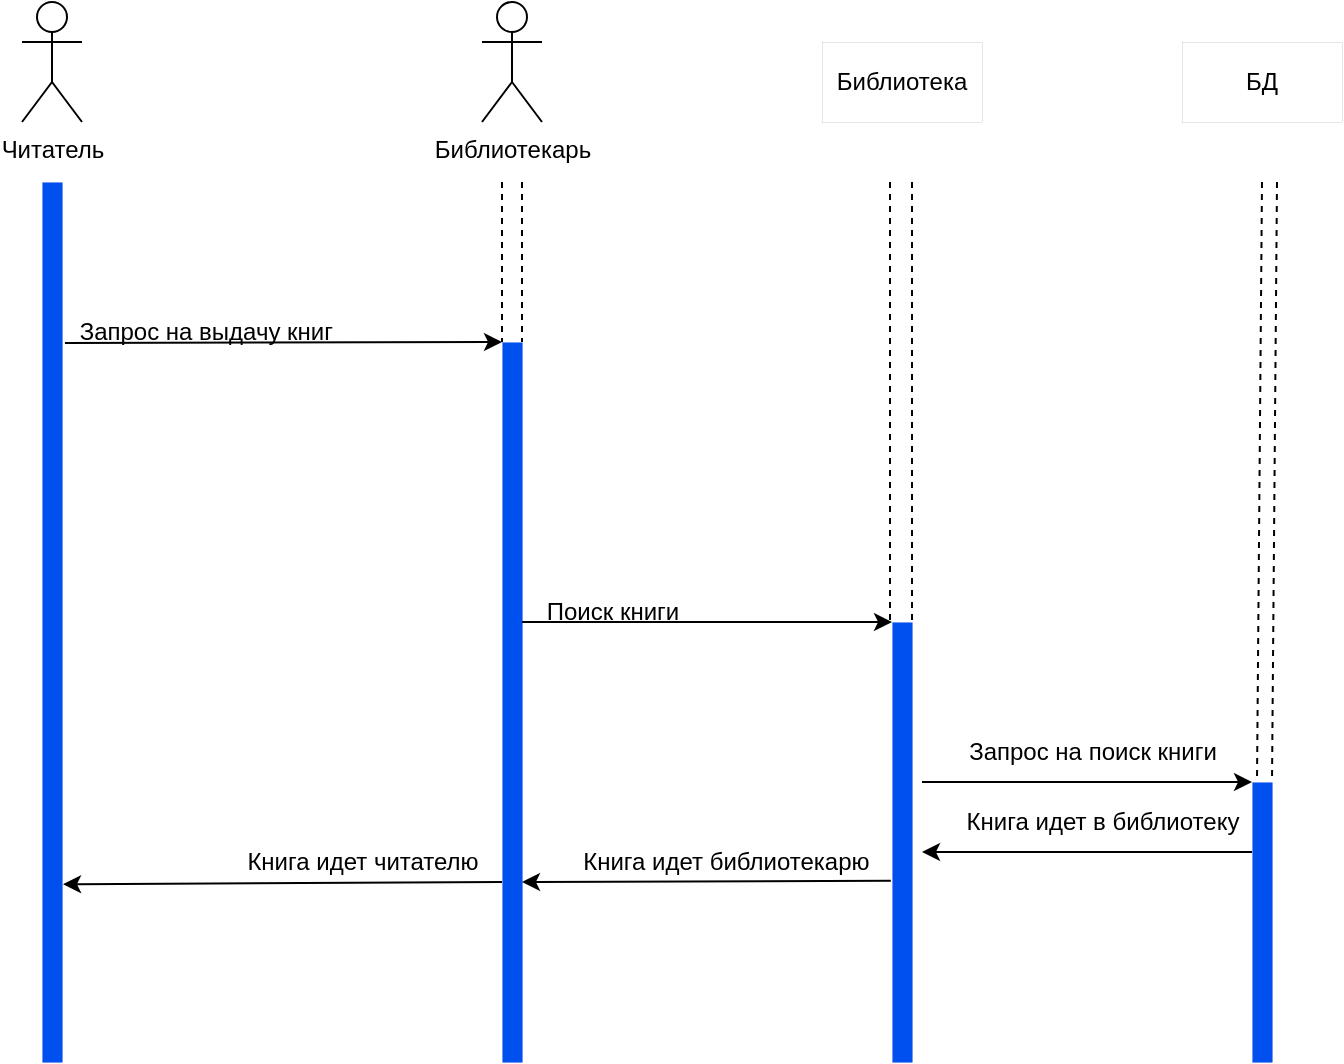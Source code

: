 <mxfile version="20.5.3" type="device"><diagram id="J9pDN-krVQDyBdG3WIbg" name="Страница 1"><mxGraphModel dx="1448" dy="930" grid="1" gridSize="10" guides="1" tooltips="1" connect="1" arrows="1" fold="1" page="1" pageScale="1" pageWidth="827" pageHeight="1169" math="0" shadow="0"><root><mxCell id="0"/><mxCell id="1" parent="0"/><mxCell id="us4V_KwvhH-Qt372G2eR-1" value="Читатель&lt;br&gt;" style="shape=umlActor;verticalLabelPosition=bottom;verticalAlign=top;html=1;outlineConnect=0;" parent="1" vertex="1"><mxGeometry x="120" y="70" width="30" height="60" as="geometry"/></mxCell><mxCell id="us4V_KwvhH-Qt372G2eR-2" value="" style="rounded=0;whiteSpace=wrap;html=1;fillColor=#0050ef;strokeColor=#001DBC;strokeWidth=0;fontColor=#ffffff;" parent="1" vertex="1"><mxGeometry x="130" y="160" width="10" height="440" as="geometry"/></mxCell><mxCell id="us4V_KwvhH-Qt372G2eR-3" value="Библиотека" style="rounded=0;whiteSpace=wrap;html=1;strokeWidth=0;" parent="1" vertex="1"><mxGeometry x="520" y="90" width="80" height="40" as="geometry"/></mxCell><mxCell id="us4V_KwvhH-Qt372G2eR-4" value="&lt;span style=&quot;color: rgba(0, 0, 0, 0); font-family: monospace; font-size: 0px; text-align: start;&quot;&gt;%3CmxGraphModel%3E%3Croot%3E%3CmxCell%20id%3D%220%22%2F%3E%3CmxCell%20id%3D%221%22%20parent%3D%220%22%2F%3E%3CmxCell%20id%3D%222%22%20value%3D%221.2.%20%D0%9A%D0%BD%D0%B8%D0%B3%D0%B0%20%D0%B8%D0%B4%D0%B5%D1%82%20%D0%B1%D0%B8%D0%B1%D0%BB%D0%B8%D0%BE%D1%82%D0%B5%D0%BA%D0%B0%D1%80%D1%8E%22%20style%3D%22text%3Bhtml%3D1%3Balign%3Dcenter%3BverticalAlign%3Dmiddle%3Bresizable%3D0%3Bpoints%3D%5B%5D%3Bautosize%3D1%3BstrokeColor%3Dnone%3BfillColor%3Dnone%3B%22%20vertex%3D%221%22%20parent%3D%221%22%3E%3CmxGeometry%20x%3D%22375%22%20y%3D%22485%22%20width%3D%22190%22%20height%3D%2230%22%20as%3D%22geometry%22%2F%3E%3C%2FmxCell%3E%3C%2Froot%3E%3C%2FmxGraphModel%3E&lt;/span&gt;&lt;span style=&quot;color: rgba(0, 0, 0, 0); font-family: monospace; font-size: 0px; text-align: start;&quot;&gt;%3CmxGraphModel%3E%3Croot%3E%3CmxCell%20id%3D%220%22%2F%3E%3CmxCell%20id%3D%221%22%20parent%3D%220%22%2F%3E%3CmxCell%20id%3D%222%22%20value%3D%221.2.%20%D0%9A%D0%BD%D0%B8%D0%B3%D0%B0%20%D0%B8%D0%B4%D0%B5%D1%82%20%D0%B1%D0%B8%D0%B1%D0%BB%D0%B8%D0%BE%D1%82%D0%B5%D0%BA%D0%B0%D1%80%D1%8E%22%20style%3D%22text%3Bhtml%3D1%3Balign%3Dcenter%3BverticalAlign%3Dmiddle%3Bresizable%3D0%3Bpoints%3D%5B%5D%3Bautosize%3D1%3BstrokeColor%3Dnone%3BfillColor%3Dnone%3B%22%20vertex%3D%221%22%20parent%3D%221%22%3E%3CmxGeometry%20x%3D%22375%22%20y%3D%22485%22%20width%3D%22190%22%20height%3D%2230%22%20as%3D%22geometry%22%2F%3E%3C%2FmxCell%3E%3C%2Froot%3E%3C%2FmxGraphModel%3E&lt;/span&gt;" style="rounded=0;whiteSpace=wrap;html=1;fillColor=#0050ef;strokeColor=#001DBC;strokeWidth=0;fontColor=#ffffff;" parent="1" vertex="1"><mxGeometry x="555" y="380" width="10" height="220" as="geometry"/></mxCell><mxCell id="us4V_KwvhH-Qt372G2eR-5" value="" style="rounded=0;whiteSpace=wrap;html=1;fillColor=#0050ef;strokeColor=#001DBC;strokeWidth=0;fontColor=#ffffff;" parent="1" vertex="1"><mxGeometry x="360" y="240" width="10" height="360" as="geometry"/></mxCell><mxCell id="us4V_KwvhH-Qt372G2eR-6" value="Библиотекарь&lt;br&gt;" style="shape=umlActor;verticalLabelPosition=bottom;verticalAlign=top;html=1;outlineConnect=0;" parent="1" vertex="1"><mxGeometry x="350" y="70" width="30" height="60" as="geometry"/></mxCell><mxCell id="us4V_KwvhH-Qt372G2eR-7" value="" style="endArrow=classic;html=1;rounded=0;exitX=1.147;exitY=0.183;exitDx=0;exitDy=0;entryX=0;entryY=0;entryDx=0;entryDy=0;exitPerimeter=0;" parent="1" source="us4V_KwvhH-Qt372G2eR-2" target="us4V_KwvhH-Qt372G2eR-5" edge="1"><mxGeometry width="50" height="50" relative="1" as="geometry"><mxPoint x="420" y="400" as="sourcePoint"/><mxPoint x="470" y="350" as="targetPoint"/></mxGeometry></mxCell><mxCell id="us4V_KwvhH-Qt372G2eR-8" value="&amp;nbsp;Запрос на выдачу книг" style="text;html=1;align=center;verticalAlign=middle;resizable=0;points=[];autosize=1;strokeColor=none;fillColor=none;" parent="1" vertex="1"><mxGeometry x="135" y="220" width="150" height="30" as="geometry"/></mxCell><mxCell id="us4V_KwvhH-Qt372G2eR-9" value="" style="endArrow=classic;html=1;rounded=0;entryX=0;entryY=0;entryDx=0;entryDy=0;" parent="1" target="us4V_KwvhH-Qt372G2eR-4" edge="1"><mxGeometry width="50" height="50" relative="1" as="geometry"><mxPoint x="370" y="380" as="sourcePoint"/><mxPoint x="360" y="340" as="targetPoint"/></mxGeometry></mxCell><mxCell id="us4V_KwvhH-Qt372G2eR-11" value="Поиск книги" style="text;html=1;align=center;verticalAlign=middle;resizable=0;points=[];autosize=1;strokeColor=none;fillColor=none;" parent="1" vertex="1"><mxGeometry x="370" y="360" width="90" height="30" as="geometry"/></mxCell><mxCell id="us4V_KwvhH-Qt372G2eR-12" value="" style="endArrow=classic;html=1;rounded=0;entryX=1;entryY=0.75;entryDx=0;entryDy=0;exitX=-0.058;exitY=0.588;exitDx=0;exitDy=0;exitPerimeter=0;" parent="1" source="us4V_KwvhH-Qt372G2eR-4" target="us4V_KwvhH-Qt372G2eR-5" edge="1"><mxGeometry width="50" height="50" relative="1" as="geometry"><mxPoint x="310" y="570" as="sourcePoint"/><mxPoint x="360" y="520" as="targetPoint"/></mxGeometry></mxCell><mxCell id="us4V_KwvhH-Qt372G2eR-13" value="&amp;nbsp;Книга идет библиотекарю" style="text;html=1;align=center;verticalAlign=middle;resizable=0;points=[];autosize=1;strokeColor=none;fillColor=none;" parent="1" vertex="1"><mxGeometry x="385" y="485" width="170" height="30" as="geometry"/></mxCell><mxCell id="us4V_KwvhH-Qt372G2eR-14" value="" style="endArrow=classic;html=1;rounded=0;exitX=0;exitY=0.75;exitDx=0;exitDy=0;entryX=1.053;entryY=0.798;entryDx=0;entryDy=0;entryPerimeter=0;" parent="1" source="us4V_KwvhH-Qt372G2eR-5" target="us4V_KwvhH-Qt372G2eR-2" edge="1"><mxGeometry width="50" height="50" relative="1" as="geometry"><mxPoint x="310" y="450" as="sourcePoint"/><mxPoint x="360" y="400" as="targetPoint"/></mxGeometry></mxCell><mxCell id="us4V_KwvhH-Qt372G2eR-15" value="Книга идет читателю" style="text;html=1;align=center;verticalAlign=middle;resizable=0;points=[];autosize=1;strokeColor=none;fillColor=none;" parent="1" vertex="1"><mxGeometry x="220" y="485" width="140" height="30" as="geometry"/></mxCell><mxCell id="us4V_KwvhH-Qt372G2eR-16" value="" style="endArrow=none;dashed=1;html=1;rounded=0;entryX=0;entryY=0;entryDx=0;entryDy=0;" parent="1" target="us4V_KwvhH-Qt372G2eR-5" edge="1"><mxGeometry width="50" height="50" relative="1" as="geometry"><mxPoint x="360" y="160" as="sourcePoint"/><mxPoint x="360" y="270" as="targetPoint"/></mxGeometry></mxCell><mxCell id="us4V_KwvhH-Qt372G2eR-17" value="" style="endArrow=none;dashed=1;html=1;rounded=0;entryX=0;entryY=0;entryDx=0;entryDy=0;" parent="1" edge="1"><mxGeometry width="50" height="50" relative="1" as="geometry"><mxPoint x="370" y="160" as="sourcePoint"/><mxPoint x="370" y="240.0" as="targetPoint"/></mxGeometry></mxCell><mxCell id="us4V_KwvhH-Qt372G2eR-18" value="" style="endArrow=none;dashed=1;html=1;rounded=0;" parent="1" edge="1"><mxGeometry width="50" height="50" relative="1" as="geometry"><mxPoint x="554" y="160" as="sourcePoint"/><mxPoint x="554" y="380" as="targetPoint"/></mxGeometry></mxCell><mxCell id="us4V_KwvhH-Qt372G2eR-19" value="" style="endArrow=none;dashed=1;html=1;rounded=0;" parent="1" edge="1"><mxGeometry width="50" height="50" relative="1" as="geometry"><mxPoint x="565" y="160" as="sourcePoint"/><mxPoint x="565" y="380" as="targetPoint"/></mxGeometry></mxCell><mxCell id="DAF6keBIowKZUzn6sTY3-2" value="БД" style="rounded=0;whiteSpace=wrap;html=1;strokeWidth=0;" parent="1" vertex="1"><mxGeometry x="700" y="90" width="80" height="40" as="geometry"/></mxCell><mxCell id="DAF6keBIowKZUzn6sTY3-6" value="&lt;span style=&quot;color: rgba(0, 0, 0, 0); font-family: monospace; font-size: 0px; text-align: start;&quot;&gt;%3CmxGraphModel%3E%3Croot%3E%3CmxCell%20id%3D%220%22%2F%3E%3CmxCell%20id%3D%221%22%20parent%3D%220%22%2F%3E%3CmxCell%20id%3D%222%22%20value%3D%221.2.%20%D0%9A%D0%BD%D0%B8%D0%B3%D0%B0%20%D0%B8%D0%B4%D0%B5%D1%82%20%D0%B1%D0%B8%D0%B1%D0%BB%D0%B8%D0%BE%D1%82%D0%B5%D0%BA%D0%B0%D1%80%D1%8E%22%20style%3D%22text%3Bhtml%3D1%3Balign%3Dcenter%3BverticalAlign%3Dmiddle%3Bresizable%3D0%3Bpoints%3D%5B%5D%3Bautosize%3D1%3BstrokeColor%3Dnone%3BfillColor%3Dnone%3B%22%20vertex%3D%221%22%20parent%3D%221%22%3E%3CmxGeometry%20x%3D%22375%22%20y%3D%22485%22%20width%3D%22190%22%20height%3D%2230%22%20as%3D%22geometry%22%2F%3E%3C%2FmxCell%3E%3C%2Froot%3E%3C%2FmxGraphModel%3E&lt;/span&gt;&lt;span style=&quot;color: rgba(0, 0, 0, 0); font-family: monospace; font-size: 0px; text-align: start;&quot;&gt;%3CmxGraphModel%3E%3Croot%3E%3CmxCell%20id%3D%220%22%2F%3E%3CmxCell%20id%3D%221%22%20parent%3D%220%22%2F%3E%3CmxCell%20id%3D%222%22%20value%3D%221.2.%20%D0%9A%D0%BD%D0%B8%D0%B3%D0%B0%20%D0%B8%D0%B4%D0%B5%D1%82%20%D0%B1%D0%B8%D0%B1%D0%BB%D0%B8%D0%BE%D1%82%D0%B5%D0%BA%D0%B0%D1%80%D1%8E%22%20style%3D%22text%3Bhtml%3D1%3Balign%3Dcenter%3BverticalAlign%3Dmiddle%3Bresizable%3D0%3Bpoints%3D%5B%5D%3Bautosize%3D1%3BstrokeColor%3Dnone%3BfillColor%3Dnone%3B%22%20vertex%3D%221%22%20parent%3D%221%22%3E%3CmxGeometry%20x%3D%22375%22%20y%3D%22485%22%20width%3D%22190%22%20height%3D%2230%22%20as%3D%22geometry%22%2F%3E%3C%2FmxCell%3E%3C%2Froot%3E%3C%2FmxGraphModel%3E&lt;/span&gt;" style="rounded=0;whiteSpace=wrap;html=1;fillColor=#0050ef;strokeColor=#001DBC;strokeWidth=0;fontColor=#ffffff;" parent="1" vertex="1"><mxGeometry x="735" y="460" width="10" height="140" as="geometry"/></mxCell><mxCell id="DAF6keBIowKZUzn6sTY3-7" value="" style="endArrow=none;dashed=1;html=1;rounded=0;entryX=0.25;entryY=0;entryDx=0;entryDy=0;" parent="1" target="DAF6keBIowKZUzn6sTY3-6" edge="1"><mxGeometry width="50" height="50" relative="1" as="geometry"><mxPoint x="740" y="160" as="sourcePoint"/><mxPoint x="735.0" y="440" as="targetPoint"/></mxGeometry></mxCell><mxCell id="DAF6keBIowKZUzn6sTY3-8" value="" style="endArrow=none;dashed=1;html=1;rounded=0;entryX=0.25;entryY=0;entryDx=0;entryDy=0;" parent="1" edge="1"><mxGeometry width="50" height="50" relative="1" as="geometry"><mxPoint x="747.5" y="160" as="sourcePoint"/><mxPoint x="745.0" y="460" as="targetPoint"/></mxGeometry></mxCell><mxCell id="DAF6keBIowKZUzn6sTY3-9" value="" style="endArrow=classic;html=1;rounded=0;entryX=0;entryY=0;entryDx=0;entryDy=0;" parent="1" target="DAF6keBIowKZUzn6sTY3-6" edge="1"><mxGeometry width="50" height="50" relative="1" as="geometry"><mxPoint x="570" y="460" as="sourcePoint"/><mxPoint x="730" y="470" as="targetPoint"/></mxGeometry></mxCell><mxCell id="DAF6keBIowKZUzn6sTY3-10" value="Запрос на поиск книги" style="text;html=1;align=center;verticalAlign=middle;resizable=0;points=[];autosize=1;strokeColor=none;fillColor=none;" parent="1" vertex="1"><mxGeometry x="580" y="430" width="150" height="30" as="geometry"/></mxCell><mxCell id="DAF6keBIowKZUzn6sTY3-14" value="" style="endArrow=classic;html=1;rounded=0;exitX=0;exitY=0.25;exitDx=0;exitDy=0;" parent="1" source="DAF6keBIowKZUzn6sTY3-6" edge="1"><mxGeometry width="50" height="50" relative="1" as="geometry"><mxPoint x="450" y="430" as="sourcePoint"/><mxPoint x="570" y="495" as="targetPoint"/></mxGeometry></mxCell><mxCell id="DAF6keBIowKZUzn6sTY3-15" value="Книга идет в библиотеку" style="text;html=1;align=center;verticalAlign=middle;resizable=0;points=[];autosize=1;strokeColor=none;fillColor=none;" parent="1" vertex="1"><mxGeometry x="580" y="465" width="160" height="30" as="geometry"/></mxCell></root></mxGraphModel></diagram></mxfile>